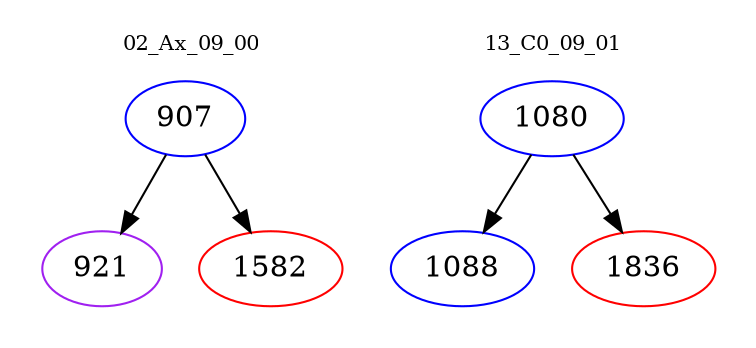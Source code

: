 digraph{
subgraph cluster_0 {
color = white
label = "02_Ax_09_00";
fontsize=10;
T0_907 [label="907", color="blue"]
T0_907 -> T0_921 [color="black"]
T0_921 [label="921", color="purple"]
T0_907 -> T0_1582 [color="black"]
T0_1582 [label="1582", color="red"]
}
subgraph cluster_1 {
color = white
label = "13_C0_09_01";
fontsize=10;
T1_1080 [label="1080", color="blue"]
T1_1080 -> T1_1088 [color="black"]
T1_1088 [label="1088", color="blue"]
T1_1080 -> T1_1836 [color="black"]
T1_1836 [label="1836", color="red"]
}
}

